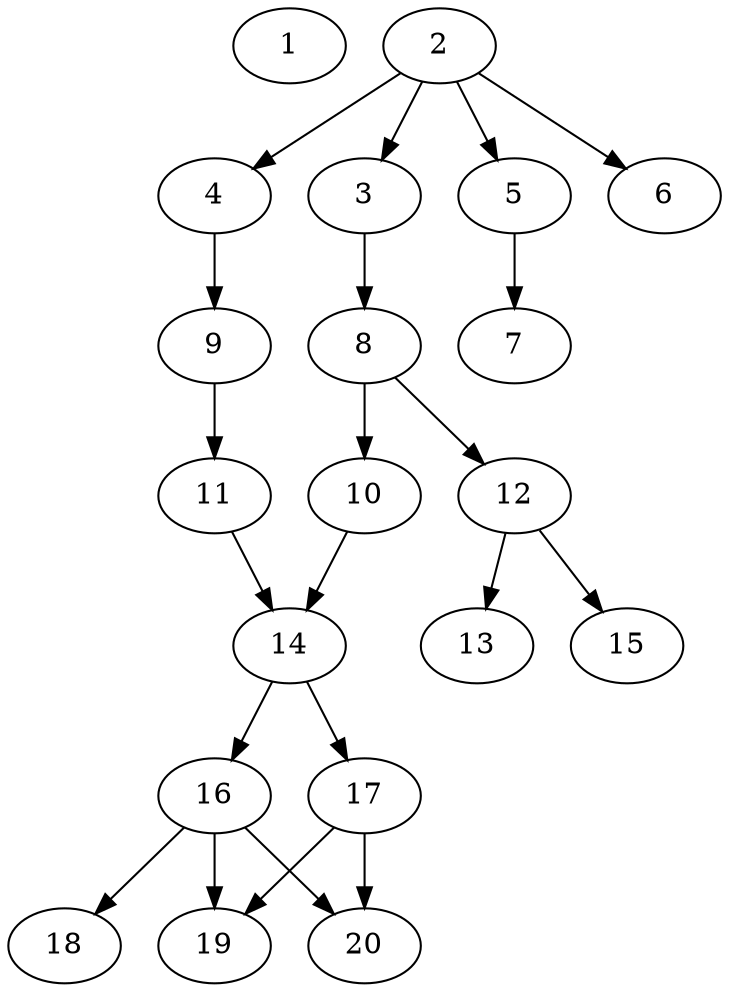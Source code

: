 // DAG automatically generated by daggen at Tue Jul 23 14:22:50 2019
// ./daggen --dot -n 20 --ccr 0.3 --fat 0.5 --regular 0.5 --density 0.6 --mindata 5242880 --maxdata 52428800 
digraph G {
  1 [size="54425600", alpha="0.16", expect_size="16327680"] 
  2 [size="41045333", alpha="0.02", expect_size="12313600"] 
  2 -> 3 [size ="12313600"]
  2 -> 4 [size ="12313600"]
  2 -> 5 [size ="12313600"]
  2 -> 6 [size ="12313600"]
  3 [size="158771200", alpha="0.08", expect_size="47631360"] 
  3 -> 8 [size ="47631360"]
  4 [size="150183253", alpha="0.01", expect_size="45054976"] 
  4 -> 9 [size ="45054976"]
  5 [size="156678827", alpha="0.15", expect_size="47003648"] 
  5 -> 7 [size ="47003648"]
  6 [size="62102187", alpha="0.13", expect_size="18630656"] 
  7 [size="145394347", alpha="0.07", expect_size="43618304"] 
  8 [size="72669867", alpha="0.19", expect_size="21800960"] 
  8 -> 10 [size ="21800960"]
  8 -> 12 [size ="21800960"]
  9 [size="93303467", alpha="0.09", expect_size="27991040"] 
  9 -> 11 [size ="27991040"]
  10 [size="156596907", alpha="0.09", expect_size="46979072"] 
  10 -> 14 [size ="46979072"]
  11 [size="59849387", alpha="0.13", expect_size="17954816"] 
  11 -> 14 [size ="17954816"]
  12 [size="27729920", alpha="0.01", expect_size="8318976"] 
  12 -> 13 [size ="8318976"]
  12 -> 15 [size ="8318976"]
  13 [size="47274667", alpha="0.04", expect_size="14182400"] 
  14 [size="113530880", alpha="0.06", expect_size="34059264"] 
  14 -> 16 [size ="34059264"]
  14 -> 17 [size ="34059264"]
  15 [size="119610027", alpha="0.08", expect_size="35883008"] 
  16 [size="78653440", alpha="0.11", expect_size="23596032"] 
  16 -> 18 [size ="23596032"]
  16 -> 19 [size ="23596032"]
  16 -> 20 [size ="23596032"]
  17 [size="21848747", alpha="0.15", expect_size="6554624"] 
  17 -> 19 [size ="6554624"]
  17 -> 20 [size ="6554624"]
  18 [size="78755840", alpha="0.09", expect_size="23626752"] 
  19 [size="74403840", alpha="0.16", expect_size="22321152"] 
  20 [size="142626133", alpha="0.08", expect_size="42787840"] 
}
